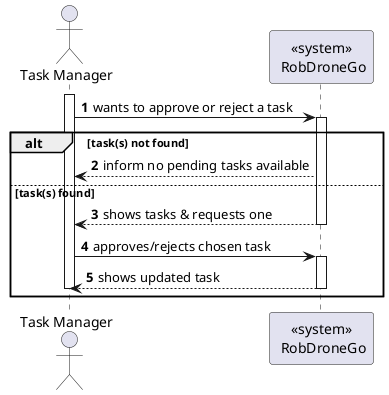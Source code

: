 @startuml
autonumber

actor "Task Manager" as usr

participant "<<system>>\n RobDroneGo" as sys

activate usr
    usr -> sys : wants to approve or reject a task
    activate sys
        alt task(s) not found
            sys --> usr : inform no pending tasks available
        else task(s) found
        sys --> usr : shows tasks & requests one
    deactivate sys

    usr -> sys : approves/rejects chosen task
    activate sys
        sys --> usr : shows updated task
    deactivate sys
deactivate usr
end

@enduml
